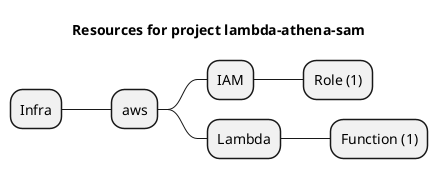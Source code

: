@startmindmap
title Resources for project lambda-athena-sam
skinparam monochrome true
+ Infra
++ aws
+++ IAM
++++ Role (1)
+++ Lambda
++++ Function (1)
@endmindmap